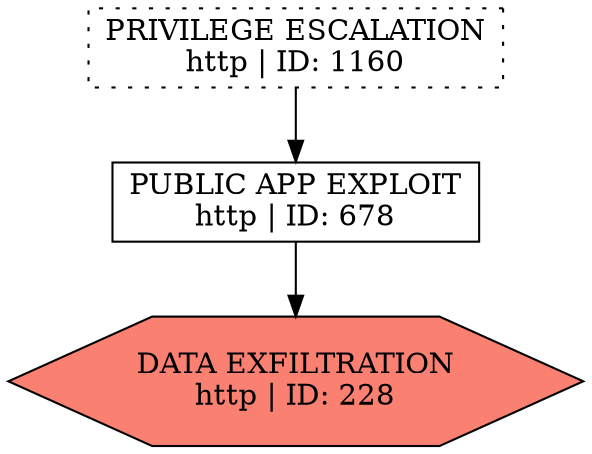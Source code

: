 digraph "" {
	"PUBLIC APP EXPLOIT
http | ID: 678"	[shape=box,
		tooltip="\"ET SCAN DEBUG Method Request with Command\""];
	"DATA EXFILTRATION
http | ID: 228"	[fillcolor=salmon,
		shape=hexagon,
		style=filled,
		tooltip="\"ET WEB_SPECIFIC_APPS PHP-CGI query string parameter vulnerability\""];
	"PUBLIC APP EXPLOIT
http | ID: 678" -> "DATA EXFILTRATION
http | ID: 228"	[key=0,
		data="{'color': 'purple', 'fontcolor': '\"purple\"', 'label': '\"start_next: 04/11/17, 20:25:19\ngap: 0sec\nend_prev: 04/11/17, 20:25:19\"'}"];
	"PRIVILEGE ESCALATION
http | ID: 1160"	[shape=box,
		style=dotted,
		tooltip="\"ET POLICY Http Client Body contains pass= in cleartext\""];
	"PRIVILEGE ESCALATION
http | ID: 1160" -> "PUBLIC APP EXPLOIT
http | ID: 678"	[key=0,
		data="{'color': 'purple', 'fontcolor': '\"purple\"', 'label': '\"start_next: 04/11/17, 20:25:19\ngap: 0sec\nend_prev: 04/11/17, 20:25:19\"'}"];
}
